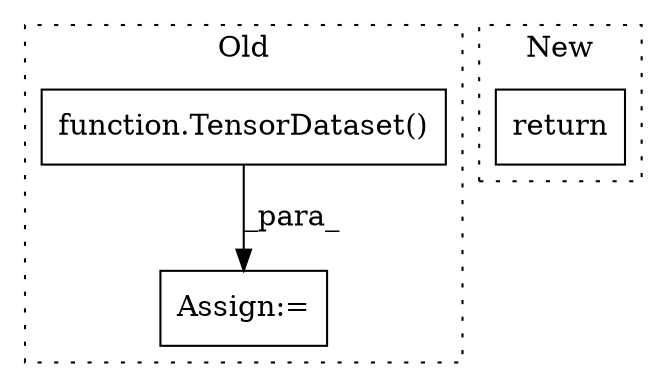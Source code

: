 digraph G {
subgraph cluster0 {
1 [label="function.TensorDataset()" a="75" s="882,930" l="14,1" shape="box"];
3 [label="Assign:=" a="68" s="879" l="3" shape="box"];
label = "Old";
style="dotted";
}
subgraph cluster1 {
2 [label="return" a="93" s="850" l="7" shape="box"];
label = "New";
style="dotted";
}
1 -> 3 [label="_para_"];
}